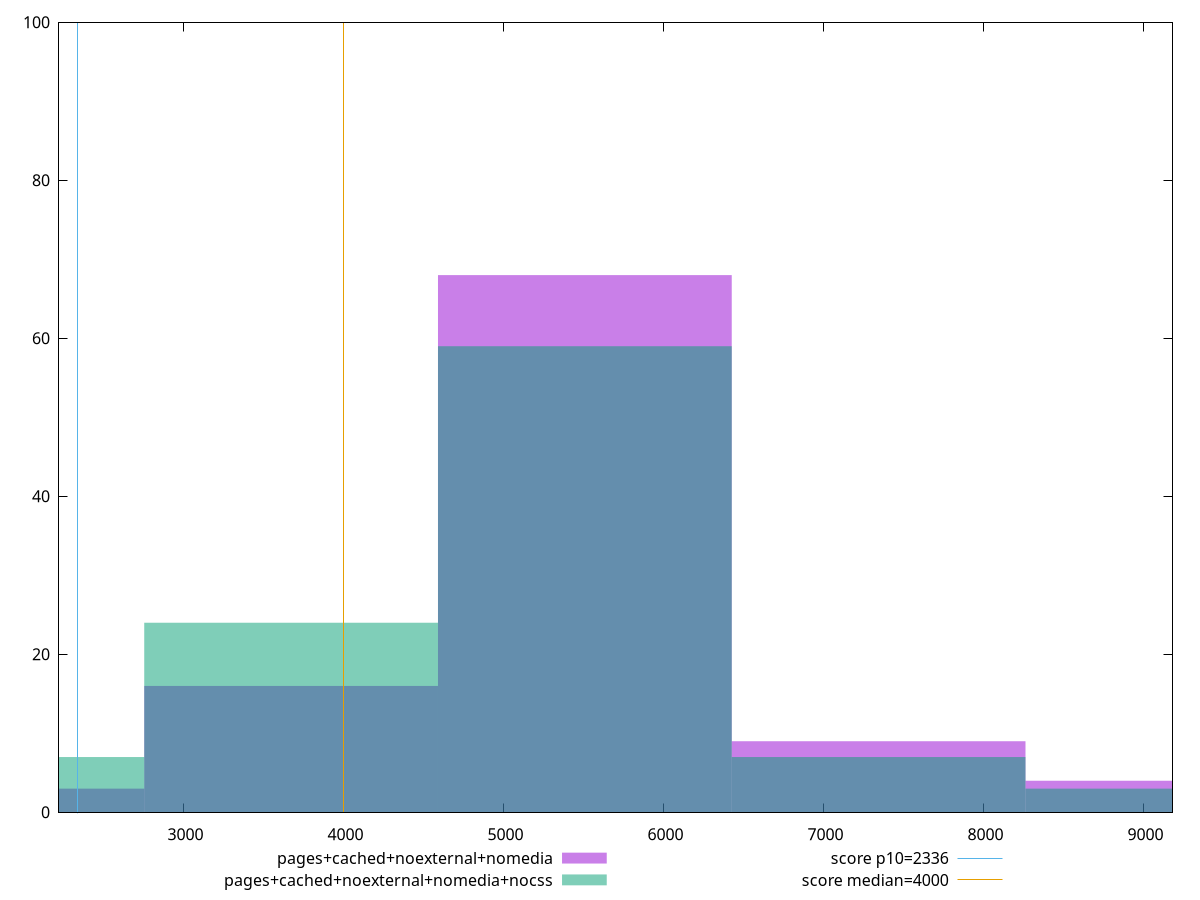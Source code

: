reset

$pagesCachedNoexternalNomedia <<EOF
5508.043951112195 68
3672.029300741463 16
7344.058601482926 9
9180.073251853657 4
1836.0146503707315 3
EOF

$pagesCachedNoexternalNomediaNocss <<EOF
5508.043951112195 59
3672.029300741463 24
1836.0146503707315 7
7344.058601482926 7
9180.073251853657 3
EOF

set key outside below
set boxwidth 1836.0146503707315
set xrange [2221.2619999999997:9180.902999999998]
set yrange [0:100]
set trange [0:100]
set style fill transparent solid 0.5 noborder

set parametric
set terminal svg size 640, 500 enhanced background rgb 'white'
set output "reprap/first-meaningful-paint/comparison/histogram/3_vs_4.svg"

plot $pagesCachedNoexternalNomedia title "pages+cached+noexternal+nomedia" with boxes, \
     $pagesCachedNoexternalNomediaNocss title "pages+cached+noexternal+nomedia+nocss" with boxes, \
     2336,t title "score p10=2336", \
     4000,t title "score median=4000"

reset
